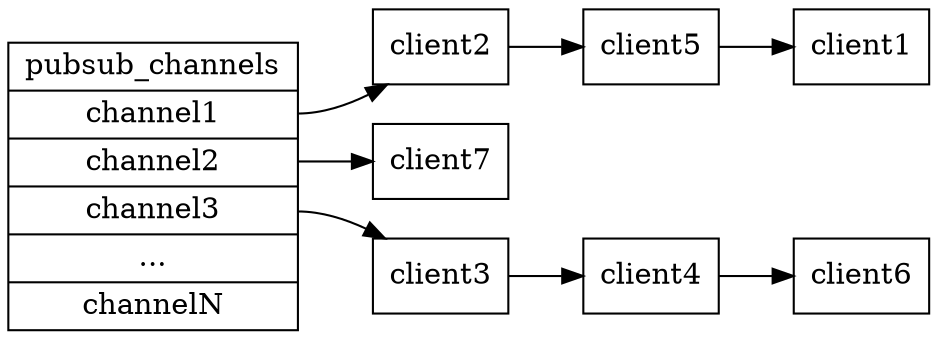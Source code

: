 digraph pubsub {

    rankdir = LR;

    node [shape = record];

    // keys

    pubsub [label = "pubsub_channels |<channel1> channel1 |<channel2> channel2 |<channel3> channel3 | ... |<channelN> channelN"];

    // clients blocking for channel1
    client1 [label = "client1"];
    client5 [label = "client5"];
    client2 [label = "client2"];
    
    pubsub:channel1 -> client2;
    client2 -> client5;
    client5 -> client1;

    // clients blocking for channel2
    client7 [label = "client7"];

    pubsub:channel2 -> client7;

    // channel

    client3 [label = "client3"];
    client4 [label = "client4"];
    client6 [label = "client6"];

    pubsub:channel3 -> client3;
    client3 -> client4;
    client4 -> client6;
}
